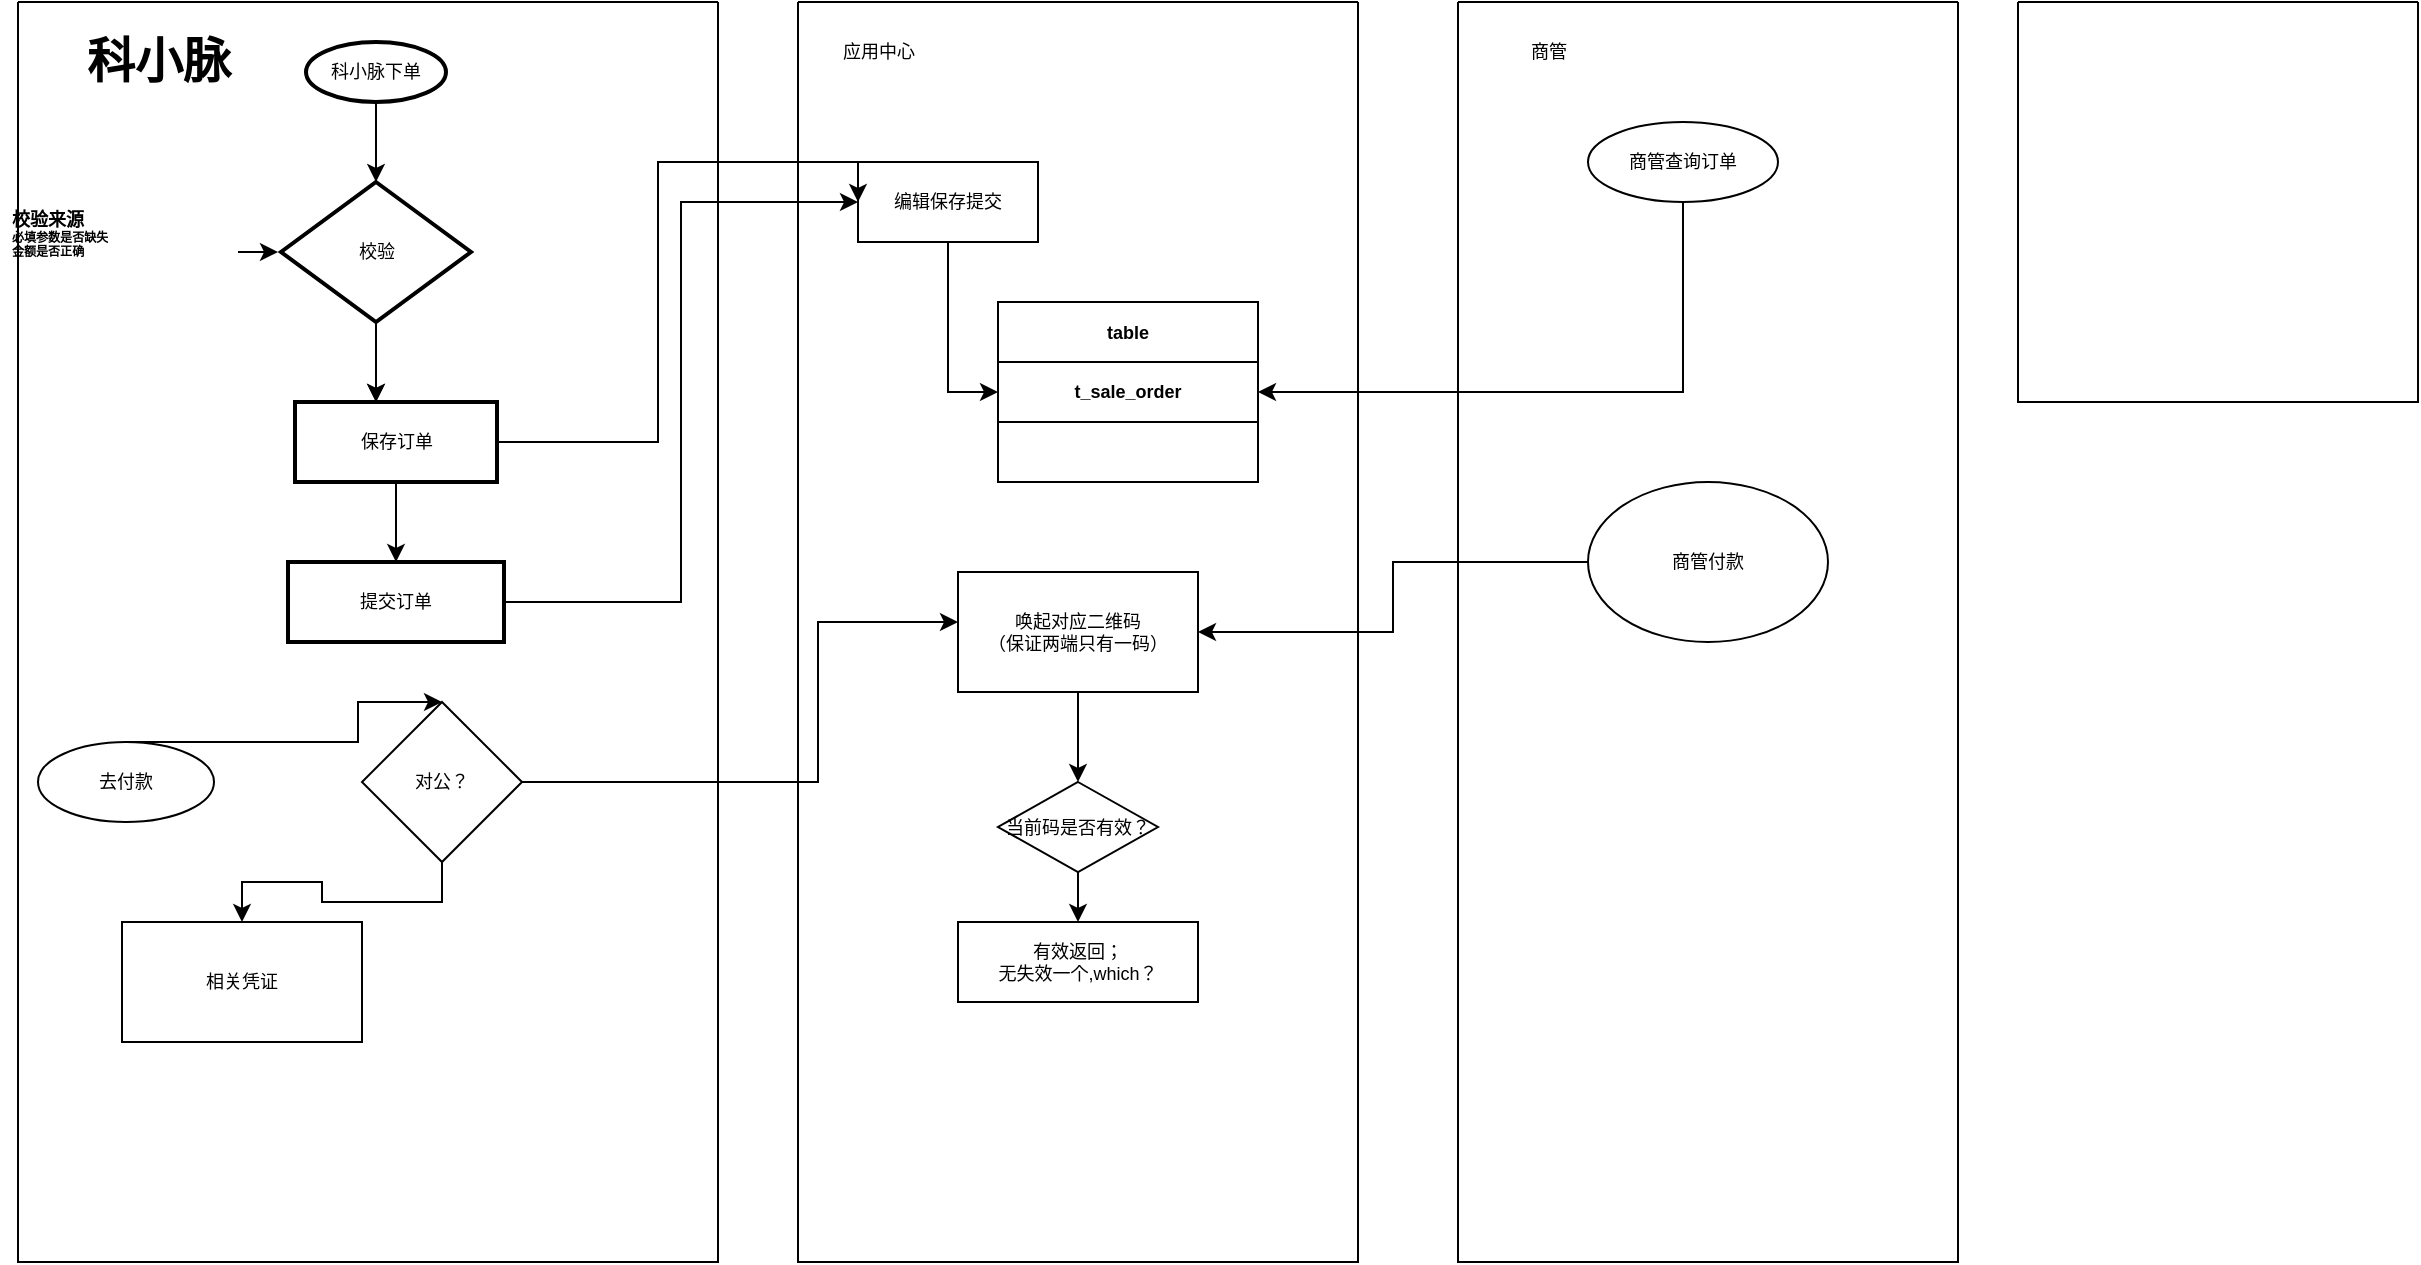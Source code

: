 <mxfile version="20.3.0" type="github">
  <diagram id="nJ4NriYWZQOlwDWQ8X4A" name="第 1 页">
    <mxGraphModel dx="779" dy="412" grid="1" gridSize="10" guides="1" tooltips="1" connect="1" arrows="1" fold="1" page="1" pageScale="1" pageWidth="827" pageHeight="1169" math="0" shadow="0">
      <root>
        <mxCell id="0" />
        <mxCell id="1" parent="0" />
        <mxCell id="leymJcA2bFhnZeu5qbBw-4" style="edgeStyle=orthogonalEdgeStyle;rounded=0;orthogonalLoop=1;jettySize=auto;html=1;exitX=0.5;exitY=1;exitDx=0;exitDy=0;exitPerimeter=0;fontSize=9;" edge="1" parent="1" source="leymJcA2bFhnZeu5qbBw-1">
          <mxGeometry relative="1" as="geometry">
            <mxPoint x="229" y="100" as="targetPoint" />
          </mxGeometry>
        </mxCell>
        <mxCell id="leymJcA2bFhnZeu5qbBw-1" value="&lt;h6 style=&quot;font-size: 9px;&quot;&gt;&lt;font style=&quot;font-weight: normal; font-size: 9px;&quot;&gt;科小脉下单&lt;/font&gt;&lt;/h6&gt;" style="strokeWidth=2;html=1;shape=mxgraph.flowchart.start_1;whiteSpace=wrap;fontSize=9;" vertex="1" parent="1">
          <mxGeometry x="194" y="30" width="70" height="30" as="geometry" />
        </mxCell>
        <mxCell id="leymJcA2bFhnZeu5qbBw-7" value="" style="edgeStyle=orthogonalEdgeStyle;rounded=0;orthogonalLoop=1;jettySize=auto;html=1;fontSize=9;" edge="1" parent="1" source="leymJcA2bFhnZeu5qbBw-5">
          <mxGeometry relative="1" as="geometry">
            <mxPoint x="229" y="210" as="targetPoint" />
          </mxGeometry>
        </mxCell>
        <mxCell id="leymJcA2bFhnZeu5qbBw-12" value="" style="edgeStyle=orthogonalEdgeStyle;rounded=0;orthogonalLoop=1;jettySize=auto;html=1;fontSize=9;" edge="1" parent="1" source="leymJcA2bFhnZeu5qbBw-5">
          <mxGeometry relative="1" as="geometry">
            <mxPoint x="229" y="210" as="targetPoint" />
          </mxGeometry>
        </mxCell>
        <mxCell id="leymJcA2bFhnZeu5qbBw-5" value="校验" style="strokeWidth=2;html=1;shape=mxgraph.flowchart.decision;whiteSpace=wrap;fontSize=9;" vertex="1" parent="1">
          <mxGeometry x="181.5" y="100" width="95" height="70" as="geometry" />
        </mxCell>
        <mxCell id="leymJcA2bFhnZeu5qbBw-14" style="edgeStyle=orthogonalEdgeStyle;rounded=0;orthogonalLoop=1;jettySize=auto;html=1;fontSize=9;" edge="1" parent="1" source="leymJcA2bFhnZeu5qbBw-13">
          <mxGeometry relative="1" as="geometry">
            <mxPoint x="180" y="135" as="targetPoint" />
          </mxGeometry>
        </mxCell>
        <mxCell id="leymJcA2bFhnZeu5qbBw-13" value="&lt;h6&gt;&lt;span style=&quot;font-size: 9px;&quot;&gt;校验来源&lt;br&gt;&lt;/span&gt;必填参数是否缺失&lt;br&gt;金额是否正确&lt;/h6&gt;" style="text;html=1;strokeColor=none;fillColor=none;spacing=5;spacingTop=-20;whiteSpace=wrap;overflow=hidden;rounded=0;fontSize=9;align=left;" vertex="1" parent="1">
          <mxGeometry x="41.5" y="110" width="118.5" height="50" as="geometry" />
        </mxCell>
        <mxCell id="leymJcA2bFhnZeu5qbBw-15" value="" style="swimlane;startSize=0;fontSize=9;" vertex="1" parent="1">
          <mxGeometry x="50" y="10" width="350" height="630" as="geometry" />
        </mxCell>
        <mxCell id="leymJcA2bFhnZeu5qbBw-16" value="提交订单" style="whiteSpace=wrap;html=1;fontSize=9;strokeWidth=2;" vertex="1" parent="leymJcA2bFhnZeu5qbBw-15">
          <mxGeometry x="135" y="280" width="108" height="40" as="geometry" />
        </mxCell>
        <mxCell id="leymJcA2bFhnZeu5qbBw-10" value="保存订单" style="whiteSpace=wrap;html=1;strokeWidth=2;fontSize=9;" vertex="1" parent="leymJcA2bFhnZeu5qbBw-15">
          <mxGeometry x="138.5" y="200" width="101" height="40" as="geometry" />
        </mxCell>
        <mxCell id="leymJcA2bFhnZeu5qbBw-17" value="" style="edgeStyle=orthogonalEdgeStyle;rounded=0;orthogonalLoop=1;jettySize=auto;html=1;fontSize=9;" edge="1" parent="leymJcA2bFhnZeu5qbBw-15" source="leymJcA2bFhnZeu5qbBw-10" target="leymJcA2bFhnZeu5qbBw-16">
          <mxGeometry relative="1" as="geometry" />
        </mxCell>
        <mxCell id="leymJcA2bFhnZeu5qbBw-20" value="科小脉" style="text;strokeColor=none;fillColor=none;html=1;fontSize=24;fontStyle=1;verticalAlign=middle;align=center;" vertex="1" parent="leymJcA2bFhnZeu5qbBw-15">
          <mxGeometry x="20" y="10" width="100" height="40" as="geometry" />
        </mxCell>
        <mxCell id="leymJcA2bFhnZeu5qbBw-46" value="去付款" style="ellipse;whiteSpace=wrap;html=1;fontSize=9;" vertex="1" parent="leymJcA2bFhnZeu5qbBw-15">
          <mxGeometry x="10" y="370" width="88" height="40" as="geometry" />
        </mxCell>
        <mxCell id="leymJcA2bFhnZeu5qbBw-52" value="相关凭证" style="whiteSpace=wrap;html=1;fontSize=9;" vertex="1" parent="leymJcA2bFhnZeu5qbBw-15">
          <mxGeometry x="52" y="460" width="120" height="60" as="geometry" />
        </mxCell>
        <mxCell id="leymJcA2bFhnZeu5qbBw-19" value="" style="swimlane;startSize=0;fontSize=9;container=0;" vertex="1" parent="1">
          <mxGeometry x="440" y="10" width="280" height="630" as="geometry" />
        </mxCell>
        <mxCell id="leymJcA2bFhnZeu5qbBw-22" value="编辑保存提交" style="rounded=0;whiteSpace=wrap;html=1;fontSize=9;" vertex="1" parent="leymJcA2bFhnZeu5qbBw-19">
          <mxGeometry x="30" y="80" width="90" height="40" as="geometry" />
        </mxCell>
        <mxCell id="leymJcA2bFhnZeu5qbBw-30" value="table" style="shape=table;startSize=30;container=1;collapsible=0;childLayout=tableLayout;fontStyle=1;align=center;fontSize=9;" vertex="1" parent="leymJcA2bFhnZeu5qbBw-19">
          <mxGeometry x="100" y="150" width="130" height="90" as="geometry" />
        </mxCell>
        <mxCell id="leymJcA2bFhnZeu5qbBw-31" value="" style="shape=tableRow;horizontal=0;startSize=0;swimlaneHead=0;swimlaneBody=0;top=0;left=0;bottom=0;right=0;collapsible=0;dropTarget=0;fillColor=none;points=[[0,0.5],[1,0.5]];portConstraint=eastwest;fontSize=9;" vertex="1" parent="leymJcA2bFhnZeu5qbBw-30">
          <mxGeometry y="30" width="130" height="30" as="geometry" />
        </mxCell>
        <mxCell id="leymJcA2bFhnZeu5qbBw-32" value="&lt;span style=&quot;font-weight: 700;&quot;&gt;t_sale_order&lt;/span&gt;" style="shape=partialRectangle;html=1;whiteSpace=wrap;connectable=0;fillColor=none;top=0;left=0;bottom=0;right=0;overflow=hidden;fontSize=9;" vertex="1" parent="leymJcA2bFhnZeu5qbBw-31">
          <mxGeometry width="130" height="30" as="geometry">
            <mxRectangle width="130" height="30" as="alternateBounds" />
          </mxGeometry>
        </mxCell>
        <mxCell id="leymJcA2bFhnZeu5qbBw-35" value="" style="shape=tableRow;horizontal=0;startSize=0;swimlaneHead=0;swimlaneBody=0;top=0;left=0;bottom=0;right=0;collapsible=0;dropTarget=0;fillColor=none;points=[[0,0.5],[1,0.5]];portConstraint=eastwest;fontSize=9;" vertex="1" parent="leymJcA2bFhnZeu5qbBw-30">
          <mxGeometry y="60" width="130" height="30" as="geometry" />
        </mxCell>
        <mxCell id="leymJcA2bFhnZeu5qbBw-36" value="" style="shape=partialRectangle;html=1;whiteSpace=wrap;connectable=0;fillColor=none;top=0;left=0;bottom=0;right=0;overflow=hidden;fontSize=9;" vertex="1" parent="leymJcA2bFhnZeu5qbBw-35">
          <mxGeometry width="130" height="30" as="geometry">
            <mxRectangle width="130" height="30" as="alternateBounds" />
          </mxGeometry>
        </mxCell>
        <mxCell id="leymJcA2bFhnZeu5qbBw-44" style="edgeStyle=orthogonalEdgeStyle;rounded=0;orthogonalLoop=1;jettySize=auto;html=1;exitX=0.5;exitY=1;exitDx=0;exitDy=0;entryX=0;entryY=0.5;entryDx=0;entryDy=0;fontSize=9;" edge="1" parent="leymJcA2bFhnZeu5qbBw-19" source="leymJcA2bFhnZeu5qbBw-22" target="leymJcA2bFhnZeu5qbBw-31">
          <mxGeometry relative="1" as="geometry" />
        </mxCell>
        <mxCell id="leymJcA2bFhnZeu5qbBw-55" value="唤起对应二维码&lt;br&gt;（保证两端只有一码）" style="whiteSpace=wrap;html=1;fontSize=9;" vertex="1" parent="leymJcA2bFhnZeu5qbBw-19">
          <mxGeometry x="80" y="285" width="120" height="60" as="geometry" />
        </mxCell>
        <mxCell id="leymJcA2bFhnZeu5qbBw-62" value="当前码是否有效？" style="rhombus;whiteSpace=wrap;html=1;fontSize=9;" vertex="1" parent="leymJcA2bFhnZeu5qbBw-19">
          <mxGeometry x="100" y="390" width="80" height="45" as="geometry" />
        </mxCell>
        <mxCell id="leymJcA2bFhnZeu5qbBw-63" value="" style="edgeStyle=orthogonalEdgeStyle;rounded=0;orthogonalLoop=1;jettySize=auto;html=1;fontSize=9;" edge="1" parent="leymJcA2bFhnZeu5qbBw-19" source="leymJcA2bFhnZeu5qbBw-55" target="leymJcA2bFhnZeu5qbBw-62">
          <mxGeometry relative="1" as="geometry" />
        </mxCell>
        <mxCell id="leymJcA2bFhnZeu5qbBw-64" value="有效返回；&lt;br&gt;无失效一个,which？" style="whiteSpace=wrap;html=1;fontSize=9;" vertex="1" parent="leymJcA2bFhnZeu5qbBw-19">
          <mxGeometry x="80" y="460" width="120" height="40" as="geometry" />
        </mxCell>
        <mxCell id="leymJcA2bFhnZeu5qbBw-65" value="" style="edgeStyle=orthogonalEdgeStyle;rounded=0;orthogonalLoop=1;jettySize=auto;html=1;fontSize=9;" edge="1" parent="leymJcA2bFhnZeu5qbBw-19" source="leymJcA2bFhnZeu5qbBw-62" target="leymJcA2bFhnZeu5qbBw-64">
          <mxGeometry relative="1" as="geometry" />
        </mxCell>
        <mxCell id="leymJcA2bFhnZeu5qbBw-23" style="edgeStyle=orthogonalEdgeStyle;rounded=0;orthogonalLoop=1;jettySize=auto;html=1;exitX=1;exitY=0.5;exitDx=0;exitDy=0;entryX=0;entryY=0.5;entryDx=0;entryDy=0;fontSize=9;" edge="1" parent="1" source="leymJcA2bFhnZeu5qbBw-10" target="leymJcA2bFhnZeu5qbBw-22">
          <mxGeometry relative="1" as="geometry">
            <Array as="points">
              <mxPoint x="370" y="230" />
              <mxPoint x="370" y="90" />
            </Array>
          </mxGeometry>
        </mxCell>
        <mxCell id="leymJcA2bFhnZeu5qbBw-24" style="edgeStyle=orthogonalEdgeStyle;rounded=0;orthogonalLoop=1;jettySize=auto;html=1;entryX=0;entryY=0.5;entryDx=0;entryDy=0;fontSize=9;" edge="1" parent="1" source="leymJcA2bFhnZeu5qbBw-16" target="leymJcA2bFhnZeu5qbBw-22">
          <mxGeometry relative="1" as="geometry" />
        </mxCell>
        <mxCell id="leymJcA2bFhnZeu5qbBw-28" value="" style="swimlane;startSize=0;fontSize=9;" vertex="1" parent="1">
          <mxGeometry x="770" y="10" width="250" height="630" as="geometry" />
        </mxCell>
        <mxCell id="leymJcA2bFhnZeu5qbBw-29" value="商管" style="text;html=1;align=center;verticalAlign=middle;resizable=0;points=[];autosize=1;strokeColor=none;fillColor=none;fontSize=9;" vertex="1" parent="leymJcA2bFhnZeu5qbBw-28">
          <mxGeometry x="20" y="10" width="50" height="30" as="geometry" />
        </mxCell>
        <mxCell id="leymJcA2bFhnZeu5qbBw-57" value="商管查询订单" style="ellipse;whiteSpace=wrap;html=1;fontSize=9;" vertex="1" parent="leymJcA2bFhnZeu5qbBw-28">
          <mxGeometry x="65" y="60" width="95" height="40" as="geometry" />
        </mxCell>
        <mxCell id="leymJcA2bFhnZeu5qbBw-59" value="商管付款" style="ellipse;whiteSpace=wrap;html=1;fontSize=9;" vertex="1" parent="leymJcA2bFhnZeu5qbBw-28">
          <mxGeometry x="65" y="240" width="120" height="80" as="geometry" />
        </mxCell>
        <mxCell id="leymJcA2bFhnZeu5qbBw-21" value="应用中心" style="text;html=1;align=center;verticalAlign=middle;resizable=0;points=[];autosize=1;strokeColor=none;fillColor=none;fontSize=9;" vertex="1" parent="1">
          <mxGeometry x="440" y="20" width="80" height="30" as="geometry" />
        </mxCell>
        <mxCell id="leymJcA2bFhnZeu5qbBw-53" value="" style="edgeStyle=orthogonalEdgeStyle;rounded=0;orthogonalLoop=1;jettySize=auto;html=1;fontSize=9;" edge="1" parent="1" source="leymJcA2bFhnZeu5qbBw-49" target="leymJcA2bFhnZeu5qbBw-52">
          <mxGeometry relative="1" as="geometry" />
        </mxCell>
        <mxCell id="leymJcA2bFhnZeu5qbBw-56" value="" style="edgeStyle=orthogonalEdgeStyle;rounded=0;orthogonalLoop=1;jettySize=auto;html=1;fontSize=9;" edge="1" parent="1" source="leymJcA2bFhnZeu5qbBw-49" target="leymJcA2bFhnZeu5qbBw-55">
          <mxGeometry relative="1" as="geometry">
            <Array as="points">
              <mxPoint x="450" y="400" />
              <mxPoint x="450" y="320" />
            </Array>
          </mxGeometry>
        </mxCell>
        <mxCell id="leymJcA2bFhnZeu5qbBw-49" value="对公？" style="rhombus;whiteSpace=wrap;html=1;fontSize=9;" vertex="1" parent="1">
          <mxGeometry x="222" y="360" width="80" height="80" as="geometry" />
        </mxCell>
        <mxCell id="leymJcA2bFhnZeu5qbBw-50" value="" style="edgeStyle=orthogonalEdgeStyle;rounded=0;orthogonalLoop=1;jettySize=auto;html=1;fontSize=9;entryX=0.5;entryY=0;entryDx=0;entryDy=0;" edge="1" parent="1" source="leymJcA2bFhnZeu5qbBw-46" target="leymJcA2bFhnZeu5qbBw-49">
          <mxGeometry relative="1" as="geometry">
            <Array as="points">
              <mxPoint x="220" y="380" />
              <mxPoint x="220" y="360" />
            </Array>
          </mxGeometry>
        </mxCell>
        <mxCell id="leymJcA2bFhnZeu5qbBw-58" style="edgeStyle=orthogonalEdgeStyle;rounded=0;orthogonalLoop=1;jettySize=auto;html=1;entryX=1;entryY=0.5;entryDx=0;entryDy=0;fontSize=9;" edge="1" parent="1" source="leymJcA2bFhnZeu5qbBw-57" target="leymJcA2bFhnZeu5qbBw-31">
          <mxGeometry relative="1" as="geometry" />
        </mxCell>
        <mxCell id="leymJcA2bFhnZeu5qbBw-60" style="edgeStyle=orthogonalEdgeStyle;rounded=0;orthogonalLoop=1;jettySize=auto;html=1;entryX=1;entryY=0.5;entryDx=0;entryDy=0;fontSize=9;" edge="1" parent="1" source="leymJcA2bFhnZeu5qbBw-59" target="leymJcA2bFhnZeu5qbBw-55">
          <mxGeometry relative="1" as="geometry" />
        </mxCell>
        <mxCell id="leymJcA2bFhnZeu5qbBw-66" value="" style="swimlane;startSize=0;fontSize=9;" vertex="1" parent="1">
          <mxGeometry x="1050" y="10" width="200" height="200" as="geometry" />
        </mxCell>
      </root>
    </mxGraphModel>
  </diagram>
</mxfile>
